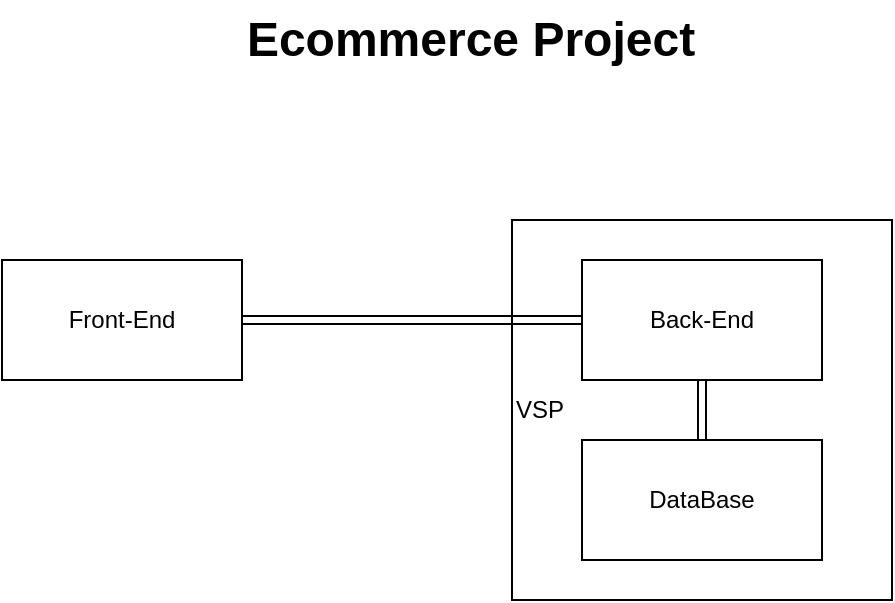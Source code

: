 <mxfile version="14.0.1" type="github">
  <diagram id="FdIUIFyrrePTpbNvECt5" name="Page-1">
    <mxGraphModel dx="868" dy="491" grid="1" gridSize="10" guides="1" tooltips="1" connect="1" arrows="1" fold="1" page="1" pageScale="1" pageWidth="827" pageHeight="1169" math="0" shadow="0">
      <root>
        <mxCell id="0" />
        <mxCell id="1" parent="0" />
        <mxCell id="HB8kZ2pYk__Of7g1uDnR-14" value="&lt;div align=&quot;left&quot;&gt;VSP&lt;/div&gt;" style="whiteSpace=wrap;html=1;aspect=fixed;align=left;" vertex="1" parent="1">
          <mxGeometry x="435" y="120" width="190" height="190" as="geometry" />
        </mxCell>
        <mxCell id="HB8kZ2pYk__Of7g1uDnR-3" value="&lt;div&gt;Front-End&lt;/div&gt;" style="rounded=0;whiteSpace=wrap;html=1;" vertex="1" parent="1">
          <mxGeometry x="180" y="140" width="120" height="60" as="geometry" />
        </mxCell>
        <mxCell id="HB8kZ2pYk__Of7g1uDnR-4" value="&lt;div&gt;Back-End&lt;/div&gt;" style="rounded=0;whiteSpace=wrap;html=1;" vertex="1" parent="1">
          <mxGeometry x="470" y="140" width="120" height="60" as="geometry" />
        </mxCell>
        <mxCell id="HB8kZ2pYk__Of7g1uDnR-5" value="DataBase" style="rounded=0;whiteSpace=wrap;html=1;" vertex="1" parent="1">
          <mxGeometry x="470" y="230" width="120" height="60" as="geometry" />
        </mxCell>
        <mxCell id="HB8kZ2pYk__Of7g1uDnR-8" value="&lt;div&gt;Ecommerce Project&lt;br&gt;&lt;/div&gt;" style="text;strokeColor=none;fillColor=none;html=1;fontSize=24;fontStyle=1;verticalAlign=middle;align=center;" vertex="1" parent="1">
          <mxGeometry x="364" y="10" width="100" height="40" as="geometry" />
        </mxCell>
        <mxCell id="HB8kZ2pYk__Of7g1uDnR-12" value="" style="shape=link;html=1;exitX=1;exitY=0.5;exitDx=0;exitDy=0;entryX=0;entryY=0.5;entryDx=0;entryDy=0;" edge="1" parent="1" source="HB8kZ2pYk__Of7g1uDnR-3" target="HB8kZ2pYk__Of7g1uDnR-4">
          <mxGeometry width="100" relative="1" as="geometry">
            <mxPoint x="360" y="210" as="sourcePoint" />
            <mxPoint x="460" y="210" as="targetPoint" />
          </mxGeometry>
        </mxCell>
        <mxCell id="HB8kZ2pYk__Of7g1uDnR-13" value="" style="shape=link;html=1;exitX=0.5;exitY=1;exitDx=0;exitDy=0;" edge="1" parent="1" source="HB8kZ2pYk__Of7g1uDnR-4" target="HB8kZ2pYk__Of7g1uDnR-5">
          <mxGeometry width="100" relative="1" as="geometry">
            <mxPoint x="360" y="210" as="sourcePoint" />
            <mxPoint x="460" y="210" as="targetPoint" />
          </mxGeometry>
        </mxCell>
      </root>
    </mxGraphModel>
  </diagram>
</mxfile>
